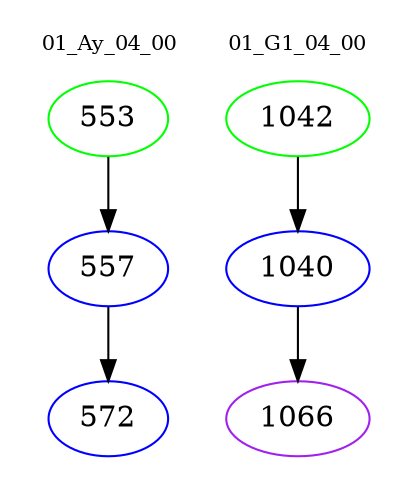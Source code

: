 digraph{
subgraph cluster_0 {
color = white
label = "01_Ay_04_00";
fontsize=10;
T0_553 [label="553", color="green"]
T0_553 -> T0_557 [color="black"]
T0_557 [label="557", color="blue"]
T0_557 -> T0_572 [color="black"]
T0_572 [label="572", color="blue"]
}
subgraph cluster_1 {
color = white
label = "01_G1_04_00";
fontsize=10;
T1_1042 [label="1042", color="green"]
T1_1042 -> T1_1040 [color="black"]
T1_1040 [label="1040", color="blue"]
T1_1040 -> T1_1066 [color="black"]
T1_1066 [label="1066", color="purple"]
}
}
